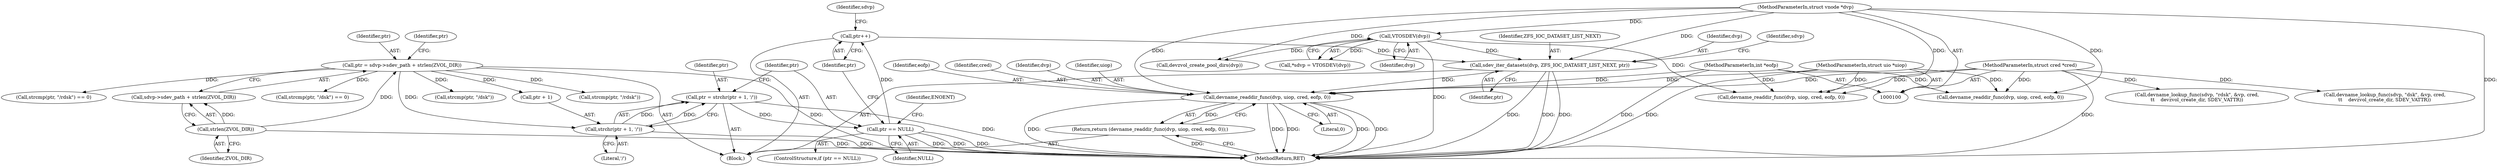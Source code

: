 digraph "0_illumos-gate_d65686849024838243515b5c40ae2c479460b4b5@API" {
"1000256" [label="(Call,devname_readdir_func(dvp, uiop, cred, eofp, 0))"];
"1000245" [label="(Call,sdev_iter_datasets(dvp, ZFS_IOC_DATASET_LIST_NEXT, ptr))"];
"1000111" [label="(Call,VTOSDEV(dvp))"];
"1000101" [label="(MethodParameterIn,struct vnode *dvp)"];
"1000238" [label="(Call,ptr++)"];
"1000233" [label="(Call,ptr == NULL)"];
"1000225" [label="(Call,ptr = strchr(ptr + 1, '/'))"];
"1000227" [label="(Call,strchr(ptr + 1, '/'))"];
"1000184" [label="(Call,ptr = sdvp->sdev_path + strlen(ZVOL_DIR))"];
"1000190" [label="(Call,strlen(ZVOL_DIR))"];
"1000102" [label="(MethodParameterIn,struct uio *uiop)"];
"1000103" [label="(MethodParameterIn,struct cred *cred)"];
"1000104" [label="(MethodParameterIn,int *eofp)"];
"1000255" [label="(Return,return (devname_readdir_func(dvp, uiop, cred, eofp, 0));)"];
"1000260" [label="(Identifier,eofp)"];
"1000101" [label="(MethodParameterIn,struct vnode *dvp)"];
"1000246" [label="(Identifier,dvp)"];
"1000228" [label="(Call,ptr + 1)"];
"1000227" [label="(Call,strchr(ptr + 1, '/'))"];
"1000190" [label="(Call,strlen(ZVOL_DIR))"];
"1000195" [label="(Call,strcmp(ptr, \"/dsk\"))"];
"1000234" [label="(Identifier,ptr)"];
"1000245" [label="(Call,sdev_iter_datasets(dvp, ZFS_IOC_DATASET_LIST_NEXT, ptr))"];
"1000185" [label="(Identifier,ptr)"];
"1000261" [label="(Literal,0)"];
"1000112" [label="(Identifier,dvp)"];
"1000256" [label="(Call,devname_readdir_func(dvp, uiop, cred, eofp, 0))"];
"1000109" [label="(Call,*sdvp = VTOSDEV(dvp))"];
"1000196" [label="(Identifier,ptr)"];
"1000226" [label="(Identifier,ptr)"];
"1000170" [label="(Call,devname_readdir_func(dvp, uiop, cred, eofp, 0))"];
"1000233" [label="(Call,ptr == NULL)"];
"1000237" [label="(Identifier,ENOENT)"];
"1000225" [label="(Call,ptr = strchr(ptr + 1, '/'))"];
"1000239" [label="(Identifier,ptr)"];
"1000259" [label="(Identifier,cred)"];
"1000257" [label="(Identifier,dvp)"];
"1000252" [label="(Identifier,sdvp)"];
"1000200" [label="(Call,strcmp(ptr, \"/rdsk\"))"];
"1000235" [label="(Identifier,NULL)"];
"1000262" [label="(MethodReturn,RET)"];
"1000219" [label="(Call,devname_readdir_func(dvp, uiop, cred, eofp, 0))"];
"1000186" [label="(Call,sdvp->sdev_path + strlen(ZVOL_DIR))"];
"1000104" [label="(MethodParameterIn,int *eofp)"];
"1000243" [label="(Identifier,sdvp)"];
"1000153" [label="(Call,devname_lookup_func(sdvp, \"rdsk\", &vp, cred,\n\t\t    devzvol_create_dir, SDEV_VATTR))"];
"1000107" [label="(Block,)"];
"1000248" [label="(Identifier,ptr)"];
"1000232" [label="(ControlStructure,if (ptr == NULL))"];
"1000258" [label="(Identifier,uiop)"];
"1000238" [label="(Call,ptr++)"];
"1000199" [label="(Call,strcmp(ptr, \"/rdsk\") == 0)"];
"1000141" [label="(Call,devname_lookup_func(sdvp, \"dsk\", &vp, cred,\n\t\t    devzvol_create_dir, SDEV_VATTR))"];
"1000231" [label="(Literal,'/')"];
"1000255" [label="(Return,return (devname_readdir_func(dvp, uiop, cred, eofp, 0));)"];
"1000194" [label="(Call,strcmp(ptr, \"/dsk\") == 0)"];
"1000247" [label="(Identifier,ZFS_IOC_DATASET_LIST_NEXT)"];
"1000184" [label="(Call,ptr = sdvp->sdev_path + strlen(ZVOL_DIR))"];
"1000191" [label="(Identifier,ZVOL_DIR)"];
"1000103" [label="(MethodParameterIn,struct cred *cred)"];
"1000210" [label="(Call,devzvol_create_pool_dirs(dvp))"];
"1000102" [label="(MethodParameterIn,struct uio *uiop)"];
"1000111" [label="(Call,VTOSDEV(dvp))"];
"1000256" -> "1000255"  [label="AST: "];
"1000256" -> "1000261"  [label="CFG: "];
"1000257" -> "1000256"  [label="AST: "];
"1000258" -> "1000256"  [label="AST: "];
"1000259" -> "1000256"  [label="AST: "];
"1000260" -> "1000256"  [label="AST: "];
"1000261" -> "1000256"  [label="AST: "];
"1000255" -> "1000256"  [label="CFG: "];
"1000256" -> "1000262"  [label="DDG: "];
"1000256" -> "1000262"  [label="DDG: "];
"1000256" -> "1000262"  [label="DDG: "];
"1000256" -> "1000262"  [label="DDG: "];
"1000256" -> "1000262"  [label="DDG: "];
"1000256" -> "1000255"  [label="DDG: "];
"1000245" -> "1000256"  [label="DDG: "];
"1000101" -> "1000256"  [label="DDG: "];
"1000102" -> "1000256"  [label="DDG: "];
"1000103" -> "1000256"  [label="DDG: "];
"1000104" -> "1000256"  [label="DDG: "];
"1000245" -> "1000107"  [label="AST: "];
"1000245" -> "1000248"  [label="CFG: "];
"1000246" -> "1000245"  [label="AST: "];
"1000247" -> "1000245"  [label="AST: "];
"1000248" -> "1000245"  [label="AST: "];
"1000252" -> "1000245"  [label="CFG: "];
"1000245" -> "1000262"  [label="DDG: "];
"1000245" -> "1000262"  [label="DDG: "];
"1000245" -> "1000262"  [label="DDG: "];
"1000111" -> "1000245"  [label="DDG: "];
"1000101" -> "1000245"  [label="DDG: "];
"1000238" -> "1000245"  [label="DDG: "];
"1000111" -> "1000109"  [label="AST: "];
"1000111" -> "1000112"  [label="CFG: "];
"1000112" -> "1000111"  [label="AST: "];
"1000109" -> "1000111"  [label="CFG: "];
"1000111" -> "1000262"  [label="DDG: "];
"1000111" -> "1000109"  [label="DDG: "];
"1000101" -> "1000111"  [label="DDG: "];
"1000111" -> "1000170"  [label="DDG: "];
"1000111" -> "1000210"  [label="DDG: "];
"1000101" -> "1000100"  [label="AST: "];
"1000101" -> "1000262"  [label="DDG: "];
"1000101" -> "1000170"  [label="DDG: "];
"1000101" -> "1000210"  [label="DDG: "];
"1000101" -> "1000219"  [label="DDG: "];
"1000238" -> "1000107"  [label="AST: "];
"1000238" -> "1000239"  [label="CFG: "];
"1000239" -> "1000238"  [label="AST: "];
"1000243" -> "1000238"  [label="CFG: "];
"1000233" -> "1000238"  [label="DDG: "];
"1000233" -> "1000232"  [label="AST: "];
"1000233" -> "1000235"  [label="CFG: "];
"1000234" -> "1000233"  [label="AST: "];
"1000235" -> "1000233"  [label="AST: "];
"1000237" -> "1000233"  [label="CFG: "];
"1000239" -> "1000233"  [label="CFG: "];
"1000233" -> "1000262"  [label="DDG: "];
"1000233" -> "1000262"  [label="DDG: "];
"1000233" -> "1000262"  [label="DDG: "];
"1000225" -> "1000233"  [label="DDG: "];
"1000225" -> "1000107"  [label="AST: "];
"1000225" -> "1000227"  [label="CFG: "];
"1000226" -> "1000225"  [label="AST: "];
"1000227" -> "1000225"  [label="AST: "];
"1000234" -> "1000225"  [label="CFG: "];
"1000225" -> "1000262"  [label="DDG: "];
"1000227" -> "1000225"  [label="DDG: "];
"1000227" -> "1000225"  [label="DDG: "];
"1000227" -> "1000231"  [label="CFG: "];
"1000228" -> "1000227"  [label="AST: "];
"1000231" -> "1000227"  [label="AST: "];
"1000227" -> "1000262"  [label="DDG: "];
"1000184" -> "1000227"  [label="DDG: "];
"1000184" -> "1000107"  [label="AST: "];
"1000184" -> "1000186"  [label="CFG: "];
"1000185" -> "1000184"  [label="AST: "];
"1000186" -> "1000184"  [label="AST: "];
"1000196" -> "1000184"  [label="CFG: "];
"1000184" -> "1000262"  [label="DDG: "];
"1000190" -> "1000184"  [label="DDG: "];
"1000184" -> "1000194"  [label="DDG: "];
"1000184" -> "1000195"  [label="DDG: "];
"1000184" -> "1000199"  [label="DDG: "];
"1000184" -> "1000200"  [label="DDG: "];
"1000184" -> "1000228"  [label="DDG: "];
"1000190" -> "1000186"  [label="AST: "];
"1000190" -> "1000191"  [label="CFG: "];
"1000191" -> "1000190"  [label="AST: "];
"1000186" -> "1000190"  [label="CFG: "];
"1000190" -> "1000262"  [label="DDG: "];
"1000190" -> "1000186"  [label="DDG: "];
"1000102" -> "1000100"  [label="AST: "];
"1000102" -> "1000262"  [label="DDG: "];
"1000102" -> "1000170"  [label="DDG: "];
"1000102" -> "1000219"  [label="DDG: "];
"1000103" -> "1000100"  [label="AST: "];
"1000103" -> "1000262"  [label="DDG: "];
"1000103" -> "1000141"  [label="DDG: "];
"1000103" -> "1000153"  [label="DDG: "];
"1000103" -> "1000170"  [label="DDG: "];
"1000103" -> "1000219"  [label="DDG: "];
"1000104" -> "1000100"  [label="AST: "];
"1000104" -> "1000262"  [label="DDG: "];
"1000104" -> "1000170"  [label="DDG: "];
"1000104" -> "1000219"  [label="DDG: "];
"1000255" -> "1000107"  [label="AST: "];
"1000262" -> "1000255"  [label="CFG: "];
"1000255" -> "1000262"  [label="DDG: "];
}
